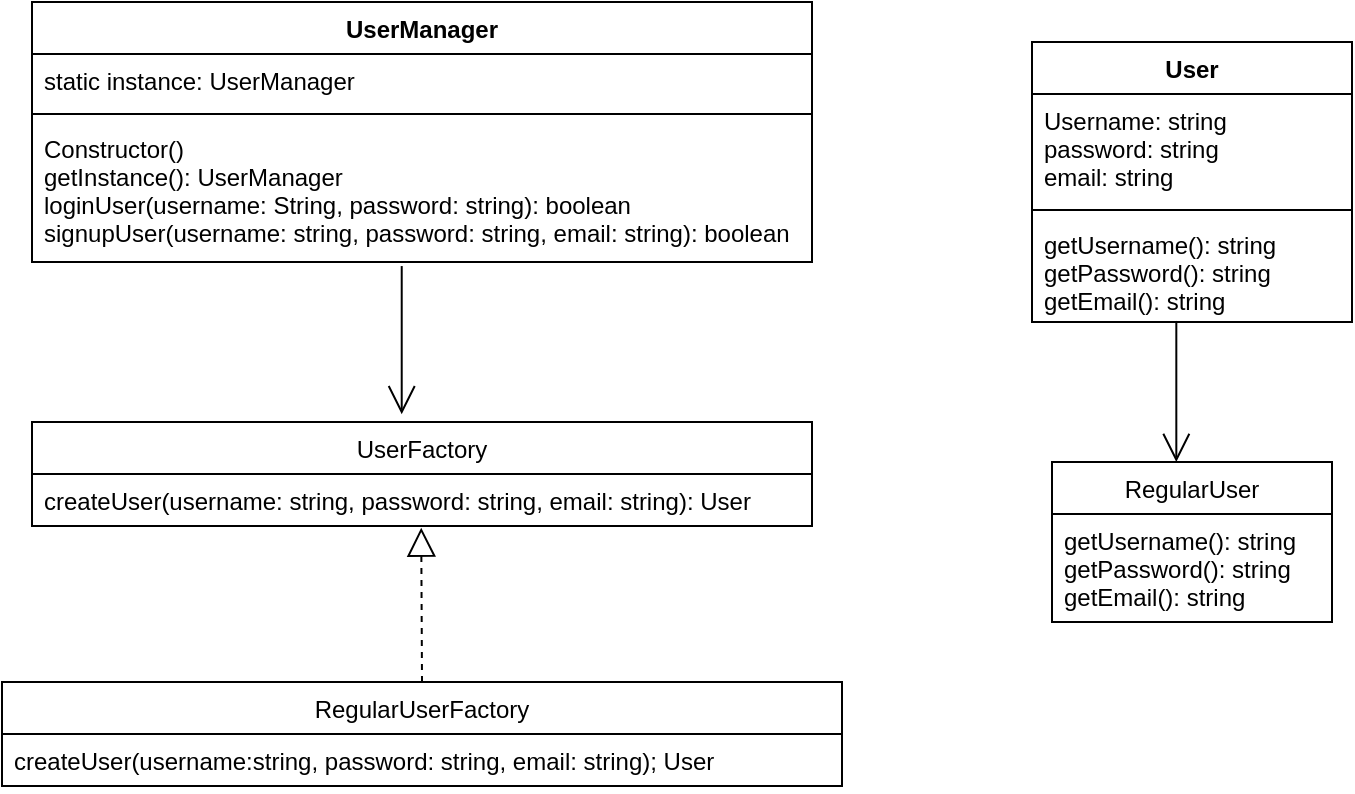 <mxfile>
    <diagram id="Em3wCVid-cmigpPDxBl4" name="Page-1">
        <mxGraphModel dx="747" dy="428" grid="1" gridSize="10" guides="1" tooltips="1" connect="1" arrows="1" fold="1" page="1" pageScale="1" pageWidth="850" pageHeight="1100" math="0" shadow="0">
            <root>
                <mxCell id="0"/>
                <mxCell id="1" parent="0"/>
                <mxCell id="2" value="UserManager" style="swimlane;fontStyle=1;align=center;verticalAlign=top;childLayout=stackLayout;horizontal=1;startSize=26;horizontalStack=0;resizeParent=1;resizeParentMax=0;resizeLast=0;collapsible=1;marginBottom=0;" vertex="1" parent="1">
                    <mxGeometry x="50" y="120" width="390" height="130" as="geometry"/>
                </mxCell>
                <mxCell id="3" value="static instance: UserManager" style="text;strokeColor=none;fillColor=none;align=left;verticalAlign=top;spacingLeft=4;spacingRight=4;overflow=hidden;rotatable=0;points=[[0,0.5],[1,0.5]];portConstraint=eastwest;" vertex="1" parent="2">
                    <mxGeometry y="26" width="390" height="26" as="geometry"/>
                </mxCell>
                <mxCell id="4" value="" style="line;strokeWidth=1;fillColor=none;align=left;verticalAlign=middle;spacingTop=-1;spacingLeft=3;spacingRight=3;rotatable=0;labelPosition=right;points=[];portConstraint=eastwest;strokeColor=inherit;" vertex="1" parent="2">
                    <mxGeometry y="52" width="390" height="8" as="geometry"/>
                </mxCell>
                <mxCell id="5" value="Constructor()&#10;getInstance(): UserManager&#10;loginUser(username: String, password: string): boolean&#10;signupUser(username: string, password: string, email: string): boolean" style="text;strokeColor=none;fillColor=none;align=left;verticalAlign=top;spacingLeft=4;spacingRight=4;overflow=hidden;rotatable=0;points=[[0,0.5],[1,0.5]];portConstraint=eastwest;" vertex="1" parent="2">
                    <mxGeometry y="60" width="390" height="70" as="geometry"/>
                </mxCell>
                <mxCell id="6" value="UserFactory" style="swimlane;fontStyle=0;childLayout=stackLayout;horizontal=1;startSize=26;fillColor=none;horizontalStack=0;resizeParent=1;resizeParentMax=0;resizeLast=0;collapsible=1;marginBottom=0;" vertex="1" parent="1">
                    <mxGeometry x="50" y="330" width="390" height="52" as="geometry"/>
                </mxCell>
                <mxCell id="7" value="createUser(username: string, password: string, email: string): User" style="text;strokeColor=none;fillColor=none;align=left;verticalAlign=top;spacingLeft=4;spacingRight=4;overflow=hidden;rotatable=0;points=[[0,0.5],[1,0.5]];portConstraint=eastwest;" vertex="1" parent="6">
                    <mxGeometry y="26" width="390" height="26" as="geometry"/>
                </mxCell>
                <mxCell id="10" value="RegularUserFactory" style="swimlane;fontStyle=0;childLayout=stackLayout;horizontal=1;startSize=26;fillColor=none;horizontalStack=0;resizeParent=1;resizeParentMax=0;resizeLast=0;collapsible=1;marginBottom=0;" vertex="1" parent="1">
                    <mxGeometry x="35" y="460" width="420" height="52" as="geometry"/>
                </mxCell>
                <mxCell id="13" value="createUser(username:string, password: string, email: string); User" style="text;strokeColor=none;fillColor=none;align=left;verticalAlign=top;spacingLeft=4;spacingRight=4;overflow=hidden;rotatable=0;points=[[0,0.5],[1,0.5]];portConstraint=eastwest;" vertex="1" parent="10">
                    <mxGeometry y="26" width="420" height="26" as="geometry"/>
                </mxCell>
                <mxCell id="14" value="User" style="swimlane;fontStyle=1;align=center;verticalAlign=top;childLayout=stackLayout;horizontal=1;startSize=26;horizontalStack=0;resizeParent=1;resizeParentMax=0;resizeLast=0;collapsible=1;marginBottom=0;" vertex="1" parent="1">
                    <mxGeometry x="550" y="140" width="160" height="140" as="geometry"/>
                </mxCell>
                <mxCell id="15" value="Username: string&#10;password: string&#10;email: string" style="text;strokeColor=none;fillColor=none;align=left;verticalAlign=top;spacingLeft=4;spacingRight=4;overflow=hidden;rotatable=0;points=[[0,0.5],[1,0.5]];portConstraint=eastwest;" vertex="1" parent="14">
                    <mxGeometry y="26" width="160" height="54" as="geometry"/>
                </mxCell>
                <mxCell id="16" value="" style="line;strokeWidth=1;fillColor=none;align=left;verticalAlign=middle;spacingTop=-1;spacingLeft=3;spacingRight=3;rotatable=0;labelPosition=right;points=[];portConstraint=eastwest;strokeColor=inherit;" vertex="1" parent="14">
                    <mxGeometry y="80" width="160" height="8" as="geometry"/>
                </mxCell>
                <mxCell id="17" value="getUsername(): string&#10;getPassword(): string&#10;getEmail(): string" style="text;strokeColor=none;fillColor=none;align=left;verticalAlign=top;spacingLeft=4;spacingRight=4;overflow=hidden;rotatable=0;points=[[0,0.5],[1,0.5]];portConstraint=eastwest;" vertex="1" parent="14">
                    <mxGeometry y="88" width="160" height="52" as="geometry"/>
                </mxCell>
                <mxCell id="18" value="RegularUser" style="swimlane;fontStyle=0;childLayout=stackLayout;horizontal=1;startSize=26;fillColor=none;horizontalStack=0;resizeParent=1;resizeParentMax=0;resizeLast=0;collapsible=1;marginBottom=0;" vertex="1" parent="1">
                    <mxGeometry x="560" y="350" width="140" height="80" as="geometry"/>
                </mxCell>
                <mxCell id="19" value="getUsername(): string&#10;getPassword(): string&#10;getEmail(): string" style="text;strokeColor=none;fillColor=none;align=left;verticalAlign=top;spacingLeft=4;spacingRight=4;overflow=hidden;rotatable=0;points=[[0,0.5],[1,0.5]];portConstraint=eastwest;" vertex="1" parent="18">
                    <mxGeometry y="26" width="140" height="54" as="geometry"/>
                </mxCell>
                <mxCell id="22" value="" style="endArrow=open;endFill=1;endSize=12;html=1;exitX=0.474;exitY=1.029;exitDx=0;exitDy=0;exitPerimeter=0;entryX=0.474;entryY=-0.074;entryDx=0;entryDy=0;entryPerimeter=0;" edge="1" parent="1" source="5" target="6">
                    <mxGeometry width="160" relative="1" as="geometry">
                        <mxPoint x="320" y="310" as="sourcePoint"/>
                        <mxPoint x="480" y="310" as="targetPoint"/>
                    </mxGeometry>
                </mxCell>
                <mxCell id="24" value="" style="endArrow=open;endFill=1;endSize=12;html=1;exitX=0.451;exitY=0.99;exitDx=0;exitDy=0;exitPerimeter=0;entryX=0.444;entryY=0;entryDx=0;entryDy=0;entryPerimeter=0;" edge="1" parent="1" source="17" target="18">
                    <mxGeometry width="160" relative="1" as="geometry">
                        <mxPoint x="500" y="320" as="sourcePoint"/>
                        <mxPoint x="660" y="320" as="targetPoint"/>
                    </mxGeometry>
                </mxCell>
                <mxCell id="25" value="" style="endArrow=block;dashed=1;endFill=0;endSize=12;html=1;exitX=0.5;exitY=0;exitDx=0;exitDy=0;entryX=0.499;entryY=1.032;entryDx=0;entryDy=0;entryPerimeter=0;" edge="1" parent="1" source="10" target="7">
                    <mxGeometry width="160" relative="1" as="geometry">
                        <mxPoint x="320" y="310" as="sourcePoint"/>
                        <mxPoint x="480" y="310" as="targetPoint"/>
                    </mxGeometry>
                </mxCell>
            </root>
        </mxGraphModel>
    </diagram>
</mxfile>